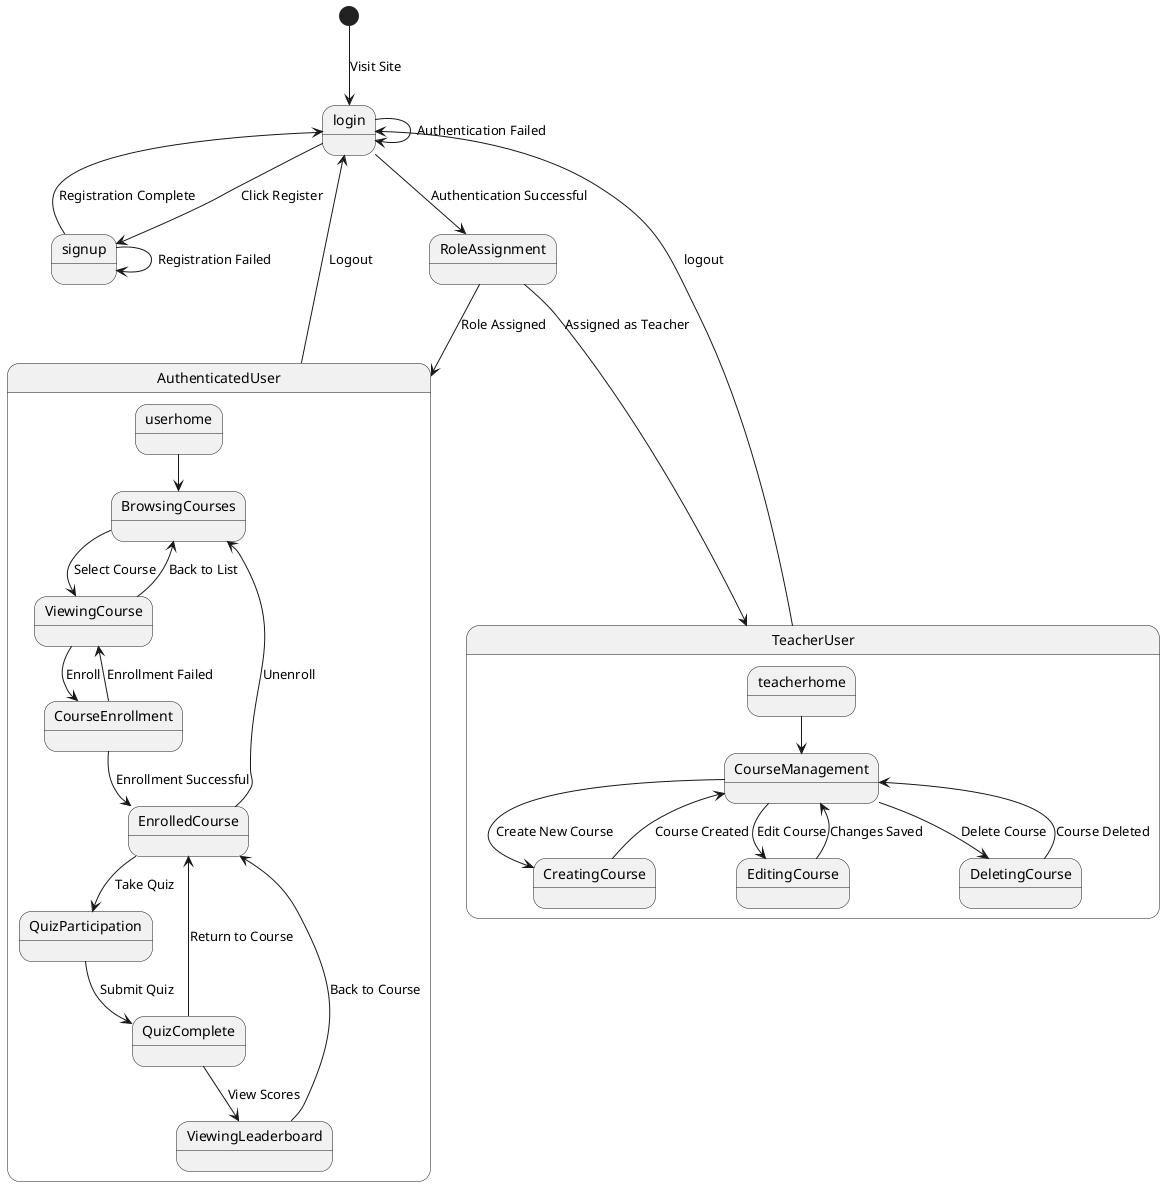 @startuml
[*] --> login : Visit Site

login --> signup : Click Register

signup --> login : Registration Complete
signup --> signup : Registration Failed

login --> RoleAssignment : Authentication Successful
login --> login : Authentication Failed

RoleAssignment --> AuthenticatedUser : Role Assigned

state AuthenticatedUser {
    userhome --> BrowsingCourses

    BrowsingCourses --> ViewingCourse : Select Course
    ViewingCourse --> BrowsingCourses : Back to List

    ViewingCourse --> CourseEnrollment : Enroll
    CourseEnrollment --> EnrolledCourse : Enrollment Successful
    CourseEnrollment --> ViewingCourse : Enrollment Failed


    EnrolledCourse --> QuizParticipation : Take Quiz

    QuizParticipation --> QuizComplete : Submit Quiz
    QuizComplete --> ViewingLeaderboard : View Scores
    QuizComplete --> EnrolledCourse : Return to Course

    ViewingLeaderboard --> EnrolledCourse : Back to Course

    EnrolledCourse --> BrowsingCourses : Unenroll
}

AuthenticatedUser --> login : Logout

state TeacherUser {
    teacherhome --> CourseManagement

    CourseManagement --> CreatingCourse : Create New Course
    CourseManagement --> EditingCourse : Edit Course
    CourseManagement --> DeletingCourse : Delete Course

    CreatingCourse --> CourseManagement : Course Created
    EditingCourse --> CourseManagement : Changes Saved
    DeletingCourse --> CourseManagement : Course Deleted
}

RoleAssignment --> TeacherUser : Assigned as Teacher
TeacherUser --> login : logout
@enduml
